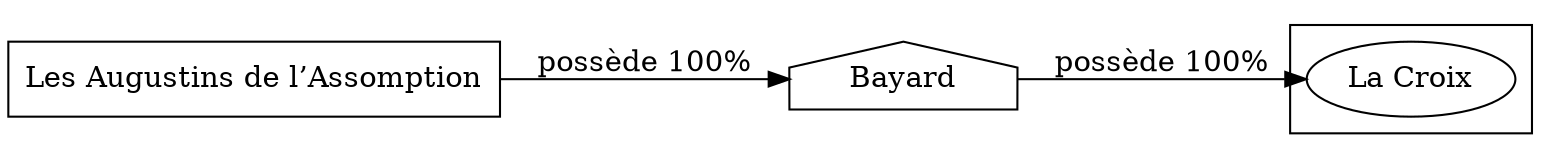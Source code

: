 digraph {
  rankdir=LR;
  subgraph roots {
    
      "les-augustins-de-l-assomption-157"[label="Les Augustins de l’Assomption" shape=box]
    
  }

  
    "bayard-158"[label="Bayard" shape=house]
  

  subgraph clusterLeaves {
    
      "la-croix-159"[label="La Croix"]
    
  }

  
    "bayard-158" -> "la-croix-159" [
      label="possède 100%"
    ]
  
    "les-augustins-de-l-assomption-157" -> "bayard-158" [
      label="possède 100%"
    ]
  
}
